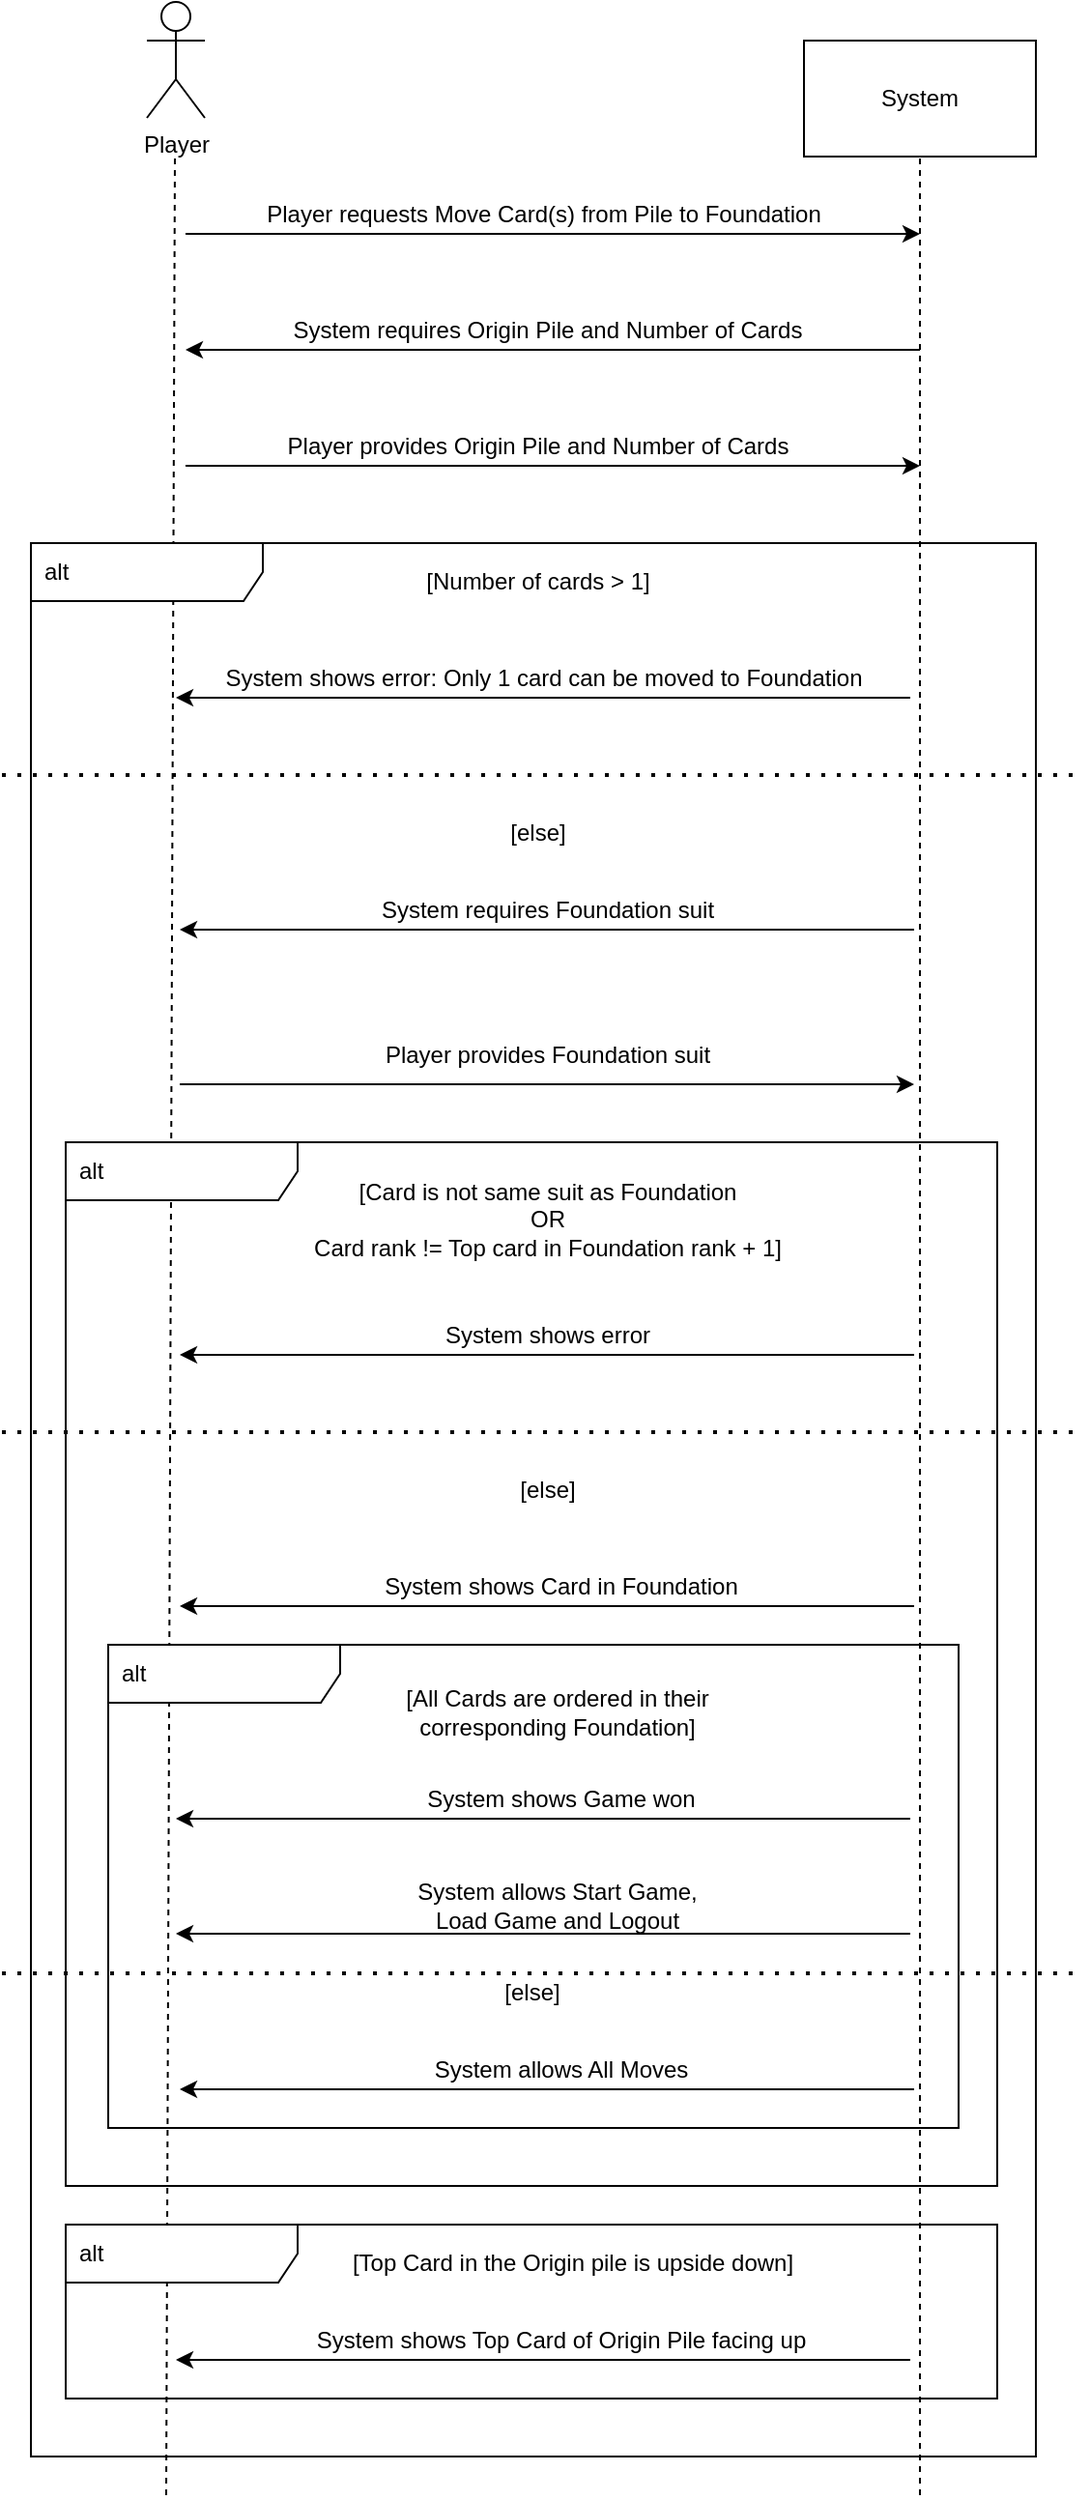 <mxfile version="17.2.3" type="device"><diagram id="-PATMOGL3_oXYZJ8cloA" name="Page-1"><mxGraphModel dx="868" dy="482" grid="1" gridSize="10" guides="1" tooltips="1" connect="1" arrows="1" fold="1" page="1" pageScale="1" pageWidth="827" pageHeight="1169" math="0" shadow="0"><root><mxCell id="0"/><mxCell id="1" parent="0"/><mxCell id="OI0XhFyZHBvYz3V2Wp8k-1" value="Player" style="shape=umlActor;verticalLabelPosition=bottom;verticalAlign=top;html=1;outlineConnect=0;" vertex="1" parent="1"><mxGeometry x="100" y="40" width="30" height="60" as="geometry"/></mxCell><mxCell id="OI0XhFyZHBvYz3V2Wp8k-2" value="" style="endArrow=none;dashed=1;html=1;rounded=0;" edge="1" parent="1"><mxGeometry width="50" height="50" relative="1" as="geometry"><mxPoint x="110" y="1330" as="sourcePoint"/><mxPoint x="114.5" y="120" as="targetPoint"/></mxGeometry></mxCell><mxCell id="OI0XhFyZHBvYz3V2Wp8k-3" value="System" style="rounded=0;whiteSpace=wrap;html=1;" vertex="1" parent="1"><mxGeometry x="440" y="60" width="120" height="60" as="geometry"/></mxCell><mxCell id="OI0XhFyZHBvYz3V2Wp8k-4" value="" style="endArrow=none;dashed=1;html=1;rounded=0;" edge="1" parent="1"><mxGeometry width="50" height="50" relative="1" as="geometry"><mxPoint x="500" y="1330" as="sourcePoint"/><mxPoint x="500" y="120" as="targetPoint"/></mxGeometry></mxCell><mxCell id="OI0XhFyZHBvYz3V2Wp8k-5" value="" style="endArrow=classic;html=1;rounded=0;" edge="1" parent="1"><mxGeometry width="50" height="50" relative="1" as="geometry"><mxPoint x="120" y="160" as="sourcePoint"/><mxPoint x="500" y="160" as="targetPoint"/></mxGeometry></mxCell><mxCell id="OI0XhFyZHBvYz3V2Wp8k-6" value="Player requests Move Card(s) from Pile to Foundation" style="text;html=1;align=center;verticalAlign=middle;resizable=0;points=[];autosize=1;strokeColor=none;fillColor=none;" vertex="1" parent="1"><mxGeometry x="155" y="140" width="300" height="20" as="geometry"/></mxCell><mxCell id="OI0XhFyZHBvYz3V2Wp8k-7" value="" style="endArrow=classic;html=1;rounded=0;" edge="1" parent="1"><mxGeometry width="50" height="50" relative="1" as="geometry"><mxPoint x="500" y="220" as="sourcePoint"/><mxPoint x="120" y="220" as="targetPoint"/></mxGeometry></mxCell><mxCell id="OI0XhFyZHBvYz3V2Wp8k-8" value="System requires Origin Pile and Number of Cards" style="text;html=1;align=center;verticalAlign=middle;resizable=0;points=[];autosize=1;strokeColor=none;fillColor=none;" vertex="1" parent="1"><mxGeometry x="167" y="200" width="280" height="20" as="geometry"/></mxCell><mxCell id="OI0XhFyZHBvYz3V2Wp8k-9" value="" style="endArrow=classic;html=1;rounded=0;" edge="1" parent="1"><mxGeometry width="50" height="50" relative="1" as="geometry"><mxPoint x="120" y="280" as="sourcePoint"/><mxPoint x="500" y="280" as="targetPoint"/></mxGeometry></mxCell><mxCell id="OI0XhFyZHBvYz3V2Wp8k-10" value="Player provides Origin Pile and Number of Cards" style="text;html=1;align=center;verticalAlign=middle;resizable=0;points=[];autosize=1;strokeColor=none;fillColor=none;" vertex="1" parent="1"><mxGeometry x="167" y="260" width="270" height="20" as="geometry"/></mxCell><mxCell id="OI0XhFyZHBvYz3V2Wp8k-11" value="alt" style="shape=umlFrame;whiteSpace=wrap;html=1;width=120;height=30;boundedLbl=1;verticalAlign=middle;align=left;spacingLeft=5;" vertex="1" parent="1"><mxGeometry x="40" y="320" width="520" height="990" as="geometry"/></mxCell><mxCell id="OI0XhFyZHBvYz3V2Wp8k-12" value="[Number of cards &amp;gt; 1]" style="text;html=1;align=center;verticalAlign=middle;resizable=0;points=[];autosize=1;strokeColor=none;fillColor=none;" vertex="1" parent="1"><mxGeometry x="237" y="330" width="130" height="20" as="geometry"/></mxCell><mxCell id="OI0XhFyZHBvYz3V2Wp8k-13" value="" style="endArrow=classic;html=1;rounded=0;" edge="1" parent="1"><mxGeometry width="50" height="50" relative="1" as="geometry"><mxPoint x="495" y="400" as="sourcePoint"/><mxPoint x="115" y="400" as="targetPoint"/></mxGeometry></mxCell><mxCell id="OI0XhFyZHBvYz3V2Wp8k-14" value="System shows error: Only 1 card can be moved to Foundation" style="text;html=1;align=center;verticalAlign=middle;resizable=0;points=[];autosize=1;strokeColor=none;fillColor=none;" vertex="1" parent="1"><mxGeometry x="130" y="380" width="350" height="20" as="geometry"/></mxCell><mxCell id="OI0XhFyZHBvYz3V2Wp8k-16" value="" style="endArrow=none;dashed=1;html=1;dashPattern=1 3;strokeWidth=2;rounded=0;" edge="1" parent="1"><mxGeometry width="50" height="50" relative="1" as="geometry"><mxPoint x="25" y="440" as="sourcePoint"/><mxPoint x="585" y="440" as="targetPoint"/></mxGeometry></mxCell><mxCell id="OI0XhFyZHBvYz3V2Wp8k-17" value="[else]" style="text;html=1;align=center;verticalAlign=middle;resizable=0;points=[];autosize=1;strokeColor=none;fillColor=none;" vertex="1" parent="1"><mxGeometry x="282" y="460" width="40" height="20" as="geometry"/></mxCell><mxCell id="OI0XhFyZHBvYz3V2Wp8k-18" value="" style="endArrow=classic;html=1;rounded=0;" edge="1" parent="1"><mxGeometry width="50" height="50" relative="1" as="geometry"><mxPoint x="497" y="520" as="sourcePoint"/><mxPoint x="117" y="520" as="targetPoint"/></mxGeometry></mxCell><mxCell id="OI0XhFyZHBvYz3V2Wp8k-19" value="System requires Foundation suit" style="text;html=1;align=center;verticalAlign=middle;resizable=0;points=[];autosize=1;strokeColor=none;fillColor=none;" vertex="1" parent="1"><mxGeometry x="212" y="500" width="190" height="20" as="geometry"/></mxCell><mxCell id="OI0XhFyZHBvYz3V2Wp8k-20" value="" style="endArrow=classic;html=1;rounded=0;" edge="1" parent="1"><mxGeometry width="50" height="50" relative="1" as="geometry"><mxPoint x="117" y="600" as="sourcePoint"/><mxPoint x="497" y="600" as="targetPoint"/></mxGeometry></mxCell><mxCell id="OI0XhFyZHBvYz3V2Wp8k-21" value="Player provides Foundation suit" style="text;html=1;align=center;verticalAlign=middle;resizable=0;points=[];autosize=1;strokeColor=none;fillColor=none;" vertex="1" parent="1"><mxGeometry x="217" y="575" width="180" height="20" as="geometry"/></mxCell><mxCell id="OI0XhFyZHBvYz3V2Wp8k-22" value="alt" style="shape=umlFrame;whiteSpace=wrap;html=1;width=120;height=30;boundedLbl=1;verticalAlign=middle;align=left;spacingLeft=5;" vertex="1" parent="1"><mxGeometry x="58" y="630" width="482" height="540" as="geometry"/></mxCell><mxCell id="OI0XhFyZHBvYz3V2Wp8k-23" value="[Card is not same suit as Foundation&lt;br&gt;OR&lt;br&gt;Card rank != Top card in Foundation rank + 1]" style="text;html=1;align=center;verticalAlign=middle;resizable=0;points=[];autosize=1;strokeColor=none;fillColor=none;" vertex="1" parent="1"><mxGeometry x="177" y="645" width="260" height="50" as="geometry"/></mxCell><mxCell id="OI0XhFyZHBvYz3V2Wp8k-24" value="" style="endArrow=classic;html=1;rounded=0;" edge="1" parent="1"><mxGeometry width="50" height="50" relative="1" as="geometry"><mxPoint x="497" y="740" as="sourcePoint"/><mxPoint x="117" y="740" as="targetPoint"/></mxGeometry></mxCell><mxCell id="OI0XhFyZHBvYz3V2Wp8k-25" value="System shows error" style="text;html=1;align=center;verticalAlign=middle;resizable=0;points=[];autosize=1;strokeColor=none;fillColor=none;" vertex="1" parent="1"><mxGeometry x="247" y="720" width="120" height="20" as="geometry"/></mxCell><mxCell id="OI0XhFyZHBvYz3V2Wp8k-26" value="" style="endArrow=none;dashed=1;html=1;dashPattern=1 3;strokeWidth=2;rounded=0;" edge="1" parent="1"><mxGeometry width="50" height="50" relative="1" as="geometry"><mxPoint x="25" y="780" as="sourcePoint"/><mxPoint x="585" y="780" as="targetPoint"/></mxGeometry></mxCell><mxCell id="OI0XhFyZHBvYz3V2Wp8k-27" value="[else]" style="text;html=1;align=center;verticalAlign=middle;resizable=0;points=[];autosize=1;strokeColor=none;fillColor=none;" vertex="1" parent="1"><mxGeometry x="287" y="800" width="40" height="20" as="geometry"/></mxCell><mxCell id="OI0XhFyZHBvYz3V2Wp8k-28" value="" style="endArrow=classic;html=1;rounded=0;" edge="1" parent="1"><mxGeometry width="50" height="50" relative="1" as="geometry"><mxPoint x="497" y="870" as="sourcePoint"/><mxPoint x="117" y="870" as="targetPoint"/></mxGeometry></mxCell><mxCell id="OI0XhFyZHBvYz3V2Wp8k-29" value="System shows Card in Foundation" style="text;html=1;align=center;verticalAlign=middle;resizable=0;points=[];autosize=1;strokeColor=none;fillColor=none;" vertex="1" parent="1"><mxGeometry x="214" y="850" width="200" height="20" as="geometry"/></mxCell><mxCell id="OI0XhFyZHBvYz3V2Wp8k-30" value="alt" style="shape=umlFrame;whiteSpace=wrap;html=1;width=120;height=30;boundedLbl=1;verticalAlign=middle;align=left;spacingLeft=5;" vertex="1" parent="1"><mxGeometry x="80" y="890" width="440" height="250" as="geometry"/></mxCell><mxCell id="OI0XhFyZHBvYz3V2Wp8k-31" value="[All Cards are ordered in their&lt;br&gt;corresponding Foundation]" style="text;html=1;align=center;verticalAlign=middle;resizable=0;points=[];autosize=1;strokeColor=none;fillColor=none;" vertex="1" parent="1"><mxGeometry x="227" y="910" width="170" height="30" as="geometry"/></mxCell><mxCell id="OI0XhFyZHBvYz3V2Wp8k-32" value="" style="endArrow=classic;html=1;rounded=0;" edge="1" parent="1"><mxGeometry width="50" height="50" relative="1" as="geometry"><mxPoint x="495" y="980" as="sourcePoint"/><mxPoint x="115" y="980" as="targetPoint"/></mxGeometry></mxCell><mxCell id="OI0XhFyZHBvYz3V2Wp8k-33" value="System shows Game won" style="text;html=1;align=center;verticalAlign=middle;resizable=0;points=[];autosize=1;strokeColor=none;fillColor=none;" vertex="1" parent="1"><mxGeometry x="239" y="960" width="150" height="20" as="geometry"/></mxCell><mxCell id="OI0XhFyZHBvYz3V2Wp8k-34" value="" style="endArrow=classic;html=1;rounded=0;" edge="1" parent="1"><mxGeometry width="50" height="50" relative="1" as="geometry"><mxPoint x="495" y="1039.5" as="sourcePoint"/><mxPoint x="115" y="1039.5" as="targetPoint"/></mxGeometry></mxCell><mxCell id="OI0XhFyZHBvYz3V2Wp8k-35" value="System allows Start Game,&lt;br&gt;Load Game and Logout" style="text;html=1;align=center;verticalAlign=middle;resizable=0;points=[];autosize=1;strokeColor=none;fillColor=none;" vertex="1" parent="1"><mxGeometry x="232" y="1010" width="160" height="30" as="geometry"/></mxCell><mxCell id="OI0XhFyZHBvYz3V2Wp8k-36" value="" style="endArrow=none;dashed=1;html=1;dashPattern=1 3;strokeWidth=2;rounded=0;" edge="1" parent="1"><mxGeometry width="50" height="50" relative="1" as="geometry"><mxPoint x="25" y="1060" as="sourcePoint"/><mxPoint x="585" y="1060" as="targetPoint"/></mxGeometry></mxCell><mxCell id="OI0XhFyZHBvYz3V2Wp8k-37" value="" style="endArrow=classic;html=1;rounded=0;" edge="1" parent="1"><mxGeometry width="50" height="50" relative="1" as="geometry"><mxPoint x="497" y="1120" as="sourcePoint"/><mxPoint x="117" y="1120" as="targetPoint"/></mxGeometry></mxCell><mxCell id="OI0XhFyZHBvYz3V2Wp8k-38" value="System allows All Moves" style="text;html=1;align=center;verticalAlign=middle;resizable=0;points=[];autosize=1;strokeColor=none;fillColor=none;" vertex="1" parent="1"><mxGeometry x="239" y="1100" width="150" height="20" as="geometry"/></mxCell><mxCell id="OI0XhFyZHBvYz3V2Wp8k-39" value="alt" style="shape=umlFrame;whiteSpace=wrap;html=1;width=120;height=30;boundedLbl=1;verticalAlign=middle;align=left;spacingLeft=5;" vertex="1" parent="1"><mxGeometry x="58" y="1190" width="482" height="90" as="geometry"/></mxCell><mxCell id="OI0XhFyZHBvYz3V2Wp8k-40" value="[Top Card in the Origin pile is upside down]" style="text;html=1;align=center;verticalAlign=middle;resizable=0;points=[];autosize=1;strokeColor=none;fillColor=none;" vertex="1" parent="1"><mxGeometry x="200" y="1200" width="240" height="20" as="geometry"/></mxCell><mxCell id="OI0XhFyZHBvYz3V2Wp8k-41" value="" style="endArrow=classic;html=1;rounded=0;" edge="1" parent="1"><mxGeometry width="50" height="50" relative="1" as="geometry"><mxPoint x="495" y="1260" as="sourcePoint"/><mxPoint x="115" y="1260" as="targetPoint"/></mxGeometry></mxCell><mxCell id="OI0XhFyZHBvYz3V2Wp8k-42" value="System shows Top Card of Origin Pile facing up" style="text;html=1;align=center;verticalAlign=middle;resizable=0;points=[];autosize=1;strokeColor=none;fillColor=none;" vertex="1" parent="1"><mxGeometry x="179" y="1240" width="270" height="20" as="geometry"/></mxCell><mxCell id="OI0XhFyZHBvYz3V2Wp8k-43" value="[else]" style="text;html=1;align=center;verticalAlign=middle;resizable=0;points=[];autosize=1;strokeColor=none;fillColor=none;" vertex="1" parent="1"><mxGeometry x="279" y="1060" width="40" height="20" as="geometry"/></mxCell></root></mxGraphModel></diagram></mxfile>